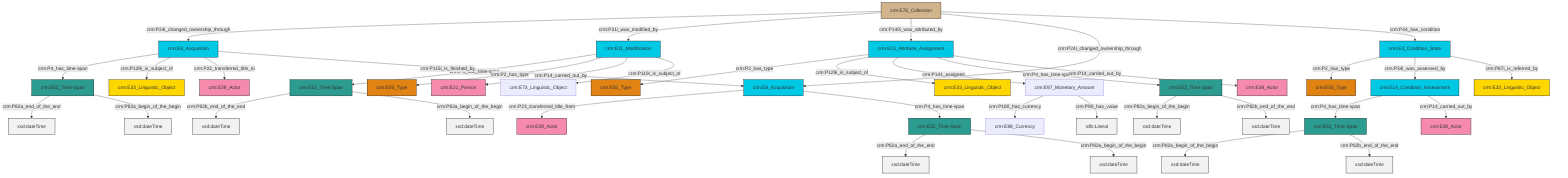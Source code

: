graph TD
classDef Literal fill:#f2f2f2,stroke:#000000;
classDef CRM_Entity fill:#FFFFFF,stroke:#000000;
classDef Temporal_Entity fill:#00C9E6, stroke:#000000;
classDef Type fill:#E18312, stroke:#000000;
classDef Time-Span fill:#2C9C91, stroke:#000000;
classDef Appellation fill:#FFEB7F, stroke:#000000;
classDef Place fill:#008836, stroke:#000000;
classDef Persistent_Item fill:#B266B2, stroke:#000000;
classDef Conceptual_Object fill:#FFD700, stroke:#000000;
classDef Physical_Thing fill:#D2B48C, stroke:#000000;
classDef Actor fill:#f58aad, stroke:#000000;
classDef PC_Classes fill:#4ce600, stroke:#000000;
classDef Multi fill:#cccccc,stroke:#000000;

0["crm:E52_Time-Span"]:::Time-Span -->|crm:P82a_end_of_the_end| 1[xsd:dateTime]:::Literal
2["crm:E11_Modification"]:::Temporal_Entity -->|crm:P4_has_time-span| 4["crm:E52_Time-Span"]:::Time-Span
5["crm:E13_Attribute_Assignment"]:::Temporal_Entity -->|crm:P2_has_type| 6["crm:E55_Type"]:::Type
7["crm:E3_Condition_State"]:::Temporal_Entity -->|crm:P2_has_type| 8["crm:E55_Type"]:::Type
13["crm:E78_Collection"]:::Physical_Thing -->|crm:P24i_changed_ownership_through| 14["crm:E8_Acquisition"]:::Temporal_Entity
20["crm:E52_Time-Span"]:::Time-Span -->|crm:P82a_begin_of_the_begin| 21[xsd:dateTime]:::Literal
14["crm:E8_Acquisition"]:::Temporal_Entity -->|crm:P4_has_time-span| 0["crm:E52_Time-Span"]:::Time-Span
14["crm:E8_Acquisition"]:::Temporal_Entity -->|crm:P129i_is_subject_of| 23["crm:E33_Linguistic_Object"]:::Conceptual_Object
5["crm:E13_Attribute_Assignment"]:::Temporal_Entity -->|crm:P129i_is_subject_of| 26["crm:E33_Linguistic_Object"]:::Conceptual_Object
4["crm:E52_Time-Span"]:::Time-Span -->|crm:P82b_end_of_the_end| 27[xsd:dateTime]:::Literal
13["crm:E78_Collection"]:::Physical_Thing -->|crm:P31i_was_modified_by| 2["crm:E11_Modification"]:::Temporal_Entity
7["crm:E3_Condition_State"]:::Temporal_Entity -->|crm:P34i_was_assessed_by| 15["crm:E14_Condition_Assessment"]:::Temporal_Entity
18["crm:E52_Time-Span"]:::Time-Span -->|crm:P82a_begin_of_the_begin| 30[xsd:dateTime]:::Literal
5["crm:E13_Attribute_Assignment"]:::Temporal_Entity -->|crm:P141_assigned| 32["crm:E97_Monetary_Amount"]:::Default
28["crm:E52_Time-Span"]:::Time-Span -->|crm:P82a_end_of_the_end| 35[xsd:dateTime]:::Literal
32["crm:E97_Monetary_Amount"]:::Default -->|crm:P180_has_currency| 11["crm:E98_Currency"]:::Default
15["crm:E14_Condition_Assessment"]:::Temporal_Entity -->|crm:P4_has_time-span| 18["crm:E52_Time-Span"]:::Time-Span
4["crm:E52_Time-Span"]:::Time-Span -->|crm:P82a_begin_of_the_begin| 36[xsd:dateTime]:::Literal
13["crm:E78_Collection"]:::Physical_Thing -->|crm:P140i_was_attributed_by| 5["crm:E13_Attribute_Assignment"]:::Temporal_Entity
18["crm:E52_Time-Span"]:::Time-Span -->|crm:P82b_end_of_the_end| 41[xsd:dateTime]:::Literal
5["crm:E13_Attribute_Assignment"]:::Temporal_Entity -->|crm:P4_has_time-span| 20["crm:E52_Time-Span"]:::Time-Span
13["crm:E78_Collection"]:::Physical_Thing -->|crm:P24i_changed_ownership_through| 44["crm:E8_Acquisition"]:::Temporal_Entity
2["crm:E11_Modification"]:::Temporal_Entity -->|crm:P2_has_type| 45["crm:E55_Type"]:::Type
20["crm:E52_Time-Span"]:::Time-Span -->|crm:P82b_end_of_the_end| 51[xsd:dateTime]:::Literal
5["crm:E13_Attribute_Assignment"]:::Temporal_Entity -->|crm:P14_carried_out_by| 49["crm:E39_Actor"]:::Actor
13["crm:E78_Collection"]:::Physical_Thing -->|crm:P44_has_condition| 7["crm:E3_Condition_State"]:::Temporal_Entity
7["crm:E3_Condition_State"]:::Temporal_Entity -->|crm:P67i_is_referred_by| 9["crm:E33_Linguistic_Object"]:::Conceptual_Object
44["crm:E8_Acquisition"]:::Temporal_Entity -->|crm:P23_transferred_title_from| 47["crm:E39_Actor"]:::Actor
14["crm:E8_Acquisition"]:::Temporal_Entity -->|crm:P22_transferred_title_to| 39["crm:E39_Actor"]:::Actor
0["crm:E52_Time-Span"]:::Time-Span -->|crm:P82a_begin_of_the_begin| 53[xsd:dateTime]:::Literal
28["crm:E52_Time-Span"]:::Time-Span -->|crm:P82a_begin_of_the_begin| 56[xsd:dateTime]:::Literal
2["crm:E11_Modification"]:::Temporal_Entity -->|crm:P14_carried_out_by| 24["crm:E21_Person"]:::Actor
44["crm:E8_Acquisition"]:::Temporal_Entity -->|crm:P4_has_time-span| 28["crm:E52_Time-Span"]:::Time-Span
14["crm:E8_Acquisition"]:::Temporal_Entity -->|crm:P115i_is_finished_by| 44["crm:E8_Acquisition"]:::Temporal_Entity
2["crm:E11_Modification"]:::Temporal_Entity -->|crm:P119i_is_subject_of| 33["crm:E73_Linguistic_Object"]:::Default
32["crm:E97_Monetary_Amount"]:::Default -->|crm:P90_has_value| 59[rdfs:Literal]:::Literal
15["crm:E14_Condition_Assessment"]:::Temporal_Entity -->|crm:P14_carried_out_by| 37["crm:E39_Actor"]:::Actor